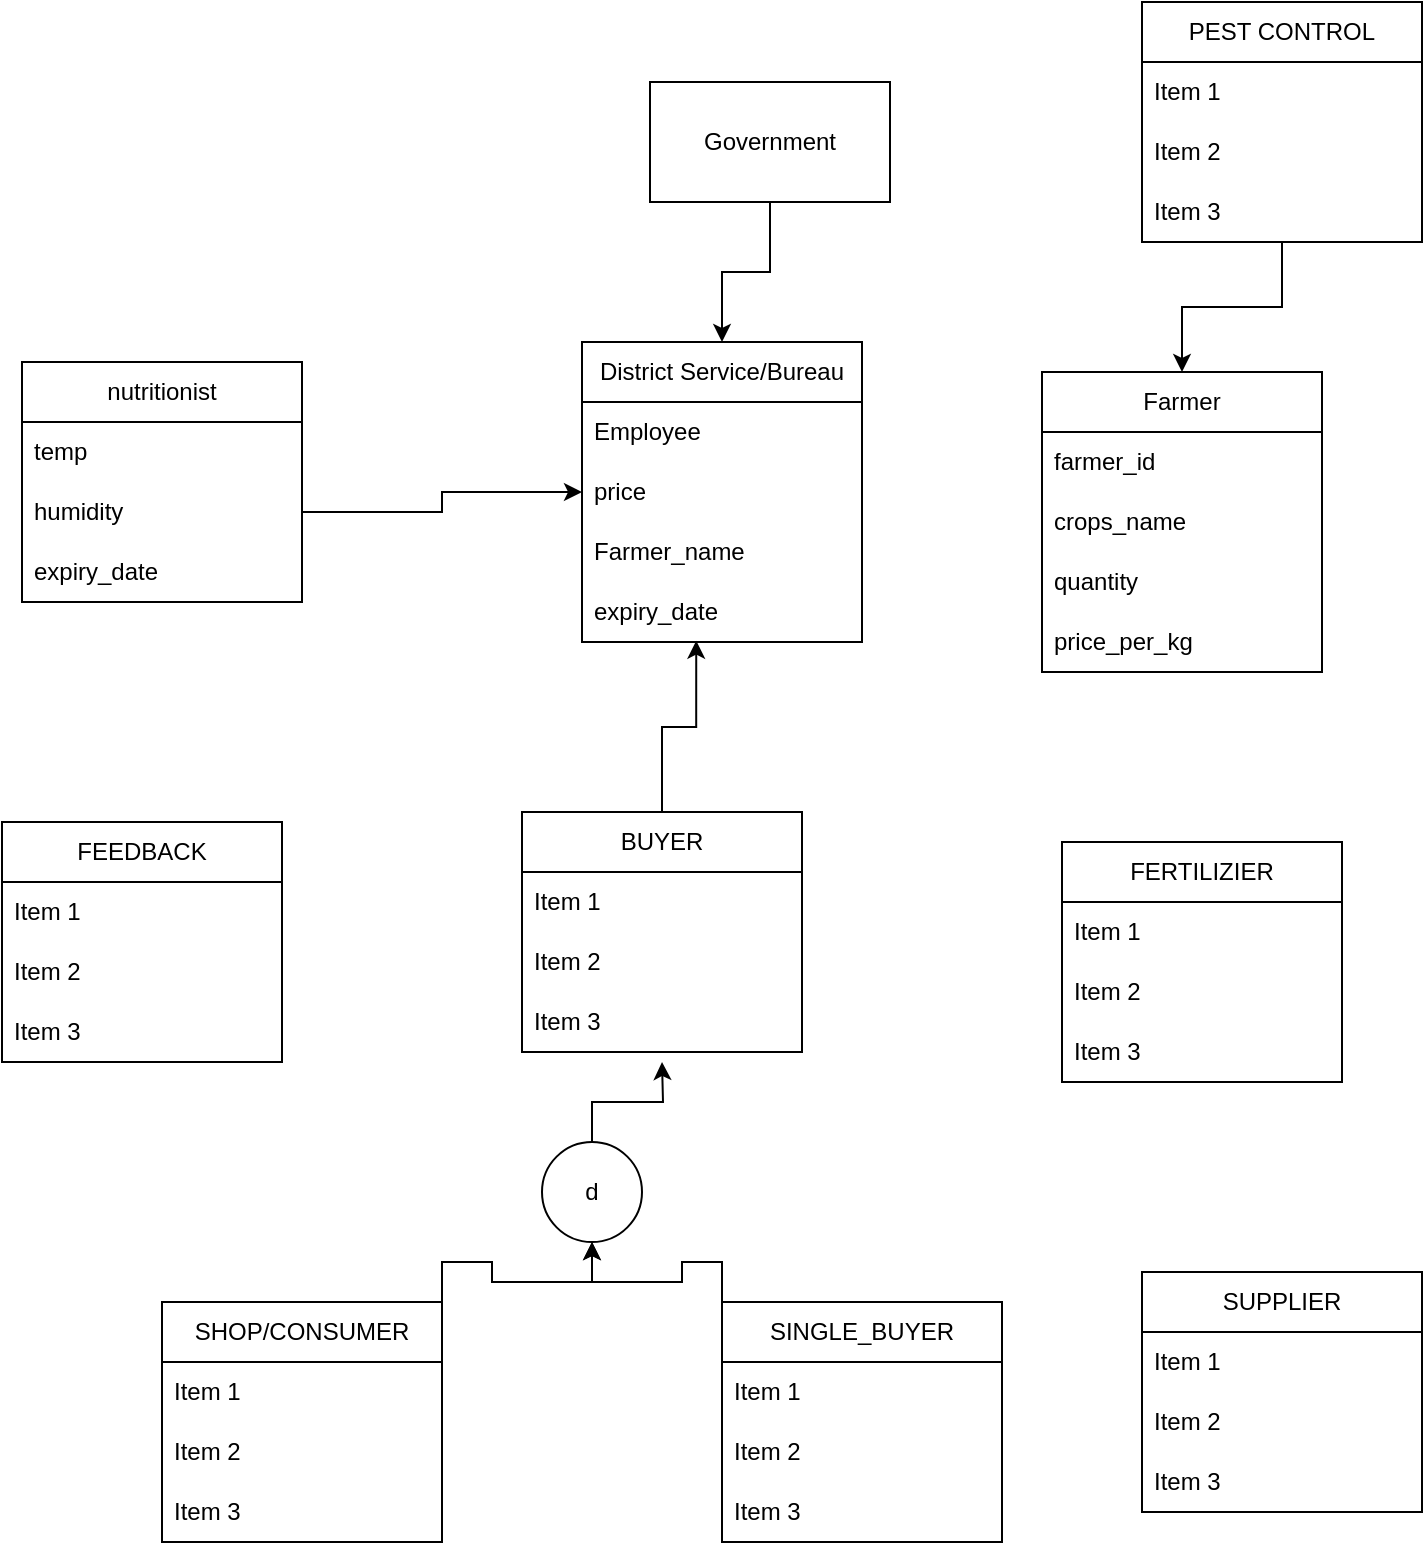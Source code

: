 <mxfile version="24.8.3">
  <diagram name="Page-1" id="OANCLvEyCw6ZL4S_Ftiq">
    <mxGraphModel dx="1272" dy="501" grid="1" gridSize="10" guides="1" tooltips="1" connect="1" arrows="1" fold="1" page="1" pageScale="1" pageWidth="827" pageHeight="1169" math="0" shadow="0">
      <root>
        <mxCell id="0" />
        <mxCell id="1" parent="0" />
        <mxCell id="L-UBEhOnbGYaiHESsgyt-7" style="edgeStyle=orthogonalEdgeStyle;rounded=0;orthogonalLoop=1;jettySize=auto;html=1;exitX=0.5;exitY=1;exitDx=0;exitDy=0;entryX=0.5;entryY=0;entryDx=0;entryDy=0;" edge="1" parent="1" source="L-UBEhOnbGYaiHESsgyt-1" target="L-UBEhOnbGYaiHESsgyt-2">
          <mxGeometry relative="1" as="geometry" />
        </mxCell>
        <mxCell id="L-UBEhOnbGYaiHESsgyt-1" value="Government" style="rounded=0;whiteSpace=wrap;html=1;" vertex="1" parent="1">
          <mxGeometry x="354" y="80" width="120" height="60" as="geometry" />
        </mxCell>
        <mxCell id="L-UBEhOnbGYaiHESsgyt-2" value="District Service/Bureau" style="swimlane;fontStyle=0;childLayout=stackLayout;horizontal=1;startSize=30;horizontalStack=0;resizeParent=1;resizeParentMax=0;resizeLast=0;collapsible=1;marginBottom=0;whiteSpace=wrap;html=1;" vertex="1" parent="1">
          <mxGeometry x="320" y="210" width="140" height="150" as="geometry" />
        </mxCell>
        <mxCell id="L-UBEhOnbGYaiHESsgyt-3" value="Employee" style="text;strokeColor=none;fillColor=none;align=left;verticalAlign=middle;spacingLeft=4;spacingRight=4;overflow=hidden;points=[[0,0.5],[1,0.5]];portConstraint=eastwest;rotatable=0;whiteSpace=wrap;html=1;" vertex="1" parent="L-UBEhOnbGYaiHESsgyt-2">
          <mxGeometry y="30" width="140" height="30" as="geometry" />
        </mxCell>
        <mxCell id="L-UBEhOnbGYaiHESsgyt-4" value="price" style="text;strokeColor=none;fillColor=none;align=left;verticalAlign=middle;spacingLeft=4;spacingRight=4;overflow=hidden;points=[[0,0.5],[1,0.5]];portConstraint=eastwest;rotatable=0;whiteSpace=wrap;html=1;" vertex="1" parent="L-UBEhOnbGYaiHESsgyt-2">
          <mxGeometry y="60" width="140" height="30" as="geometry" />
        </mxCell>
        <mxCell id="L-UBEhOnbGYaiHESsgyt-5" value="Farmer_name" style="text;strokeColor=none;fillColor=none;align=left;verticalAlign=middle;spacingLeft=4;spacingRight=4;overflow=hidden;points=[[0,0.5],[1,0.5]];portConstraint=eastwest;rotatable=0;whiteSpace=wrap;html=1;" vertex="1" parent="L-UBEhOnbGYaiHESsgyt-2">
          <mxGeometry y="90" width="140" height="30" as="geometry" />
        </mxCell>
        <mxCell id="L-UBEhOnbGYaiHESsgyt-6" value="expiry_date" style="text;strokeColor=none;fillColor=none;align=left;verticalAlign=middle;spacingLeft=4;spacingRight=4;overflow=hidden;points=[[0,0.5],[1,0.5]];portConstraint=eastwest;rotatable=0;whiteSpace=wrap;html=1;" vertex="1" parent="L-UBEhOnbGYaiHESsgyt-2">
          <mxGeometry y="120" width="140" height="30" as="geometry" />
        </mxCell>
        <mxCell id="L-UBEhOnbGYaiHESsgyt-8" value="nutritionist" style="swimlane;fontStyle=0;childLayout=stackLayout;horizontal=1;startSize=30;horizontalStack=0;resizeParent=1;resizeParentMax=0;resizeLast=0;collapsible=1;marginBottom=0;whiteSpace=wrap;html=1;" vertex="1" parent="1">
          <mxGeometry x="40" y="220" width="140" height="120" as="geometry" />
        </mxCell>
        <mxCell id="L-UBEhOnbGYaiHESsgyt-9" value="temp" style="text;strokeColor=none;fillColor=none;align=left;verticalAlign=middle;spacingLeft=4;spacingRight=4;overflow=hidden;points=[[0,0.5],[1,0.5]];portConstraint=eastwest;rotatable=0;whiteSpace=wrap;html=1;" vertex="1" parent="L-UBEhOnbGYaiHESsgyt-8">
          <mxGeometry y="30" width="140" height="30" as="geometry" />
        </mxCell>
        <mxCell id="L-UBEhOnbGYaiHESsgyt-10" value="humidity" style="text;strokeColor=none;fillColor=none;align=left;verticalAlign=middle;spacingLeft=4;spacingRight=4;overflow=hidden;points=[[0,0.5],[1,0.5]];portConstraint=eastwest;rotatable=0;whiteSpace=wrap;html=1;" vertex="1" parent="L-UBEhOnbGYaiHESsgyt-8">
          <mxGeometry y="60" width="140" height="30" as="geometry" />
        </mxCell>
        <mxCell id="L-UBEhOnbGYaiHESsgyt-11" value="expiry_date" style="text;strokeColor=none;fillColor=none;align=left;verticalAlign=middle;spacingLeft=4;spacingRight=4;overflow=hidden;points=[[0,0.5],[1,0.5]];portConstraint=eastwest;rotatable=0;whiteSpace=wrap;html=1;" vertex="1" parent="L-UBEhOnbGYaiHESsgyt-8">
          <mxGeometry y="90" width="140" height="30" as="geometry" />
        </mxCell>
        <mxCell id="L-UBEhOnbGYaiHESsgyt-12" style="edgeStyle=orthogonalEdgeStyle;rounded=0;orthogonalLoop=1;jettySize=auto;html=1;exitX=1;exitY=0.5;exitDx=0;exitDy=0;entryX=0;entryY=0.5;entryDx=0;entryDy=0;" edge="1" parent="1" source="L-UBEhOnbGYaiHESsgyt-10" target="L-UBEhOnbGYaiHESsgyt-4">
          <mxGeometry relative="1" as="geometry" />
        </mxCell>
        <mxCell id="L-UBEhOnbGYaiHESsgyt-13" value="Farmer" style="swimlane;fontStyle=0;childLayout=stackLayout;horizontal=1;startSize=30;horizontalStack=0;resizeParent=1;resizeParentMax=0;resizeLast=0;collapsible=1;marginBottom=0;whiteSpace=wrap;html=1;" vertex="1" parent="1">
          <mxGeometry x="550" y="225" width="140" height="150" as="geometry" />
        </mxCell>
        <mxCell id="L-UBEhOnbGYaiHESsgyt-14" value="farmer_id" style="text;strokeColor=none;fillColor=none;align=left;verticalAlign=middle;spacingLeft=4;spacingRight=4;overflow=hidden;points=[[0,0.5],[1,0.5]];portConstraint=eastwest;rotatable=0;whiteSpace=wrap;html=1;" vertex="1" parent="L-UBEhOnbGYaiHESsgyt-13">
          <mxGeometry y="30" width="140" height="30" as="geometry" />
        </mxCell>
        <mxCell id="L-UBEhOnbGYaiHESsgyt-15" value="crops_name" style="text;strokeColor=none;fillColor=none;align=left;verticalAlign=middle;spacingLeft=4;spacingRight=4;overflow=hidden;points=[[0,0.5],[1,0.5]];portConstraint=eastwest;rotatable=0;whiteSpace=wrap;html=1;" vertex="1" parent="L-UBEhOnbGYaiHESsgyt-13">
          <mxGeometry y="60" width="140" height="30" as="geometry" />
        </mxCell>
        <mxCell id="L-UBEhOnbGYaiHESsgyt-16" value="quantity" style="text;strokeColor=none;fillColor=none;align=left;verticalAlign=middle;spacingLeft=4;spacingRight=4;overflow=hidden;points=[[0,0.5],[1,0.5]];portConstraint=eastwest;rotatable=0;whiteSpace=wrap;html=1;" vertex="1" parent="L-UBEhOnbGYaiHESsgyt-13">
          <mxGeometry y="90" width="140" height="30" as="geometry" />
        </mxCell>
        <mxCell id="L-UBEhOnbGYaiHESsgyt-17" value="price_per_kg" style="text;strokeColor=none;fillColor=none;align=left;verticalAlign=middle;spacingLeft=4;spacingRight=4;overflow=hidden;points=[[0,0.5],[1,0.5]];portConstraint=eastwest;rotatable=0;whiteSpace=wrap;html=1;" vertex="1" parent="L-UBEhOnbGYaiHESsgyt-13">
          <mxGeometry y="120" width="140" height="30" as="geometry" />
        </mxCell>
        <mxCell id="L-UBEhOnbGYaiHESsgyt-22" style="edgeStyle=orthogonalEdgeStyle;rounded=0;orthogonalLoop=1;jettySize=auto;html=1;entryX=0.5;entryY=0;entryDx=0;entryDy=0;" edge="1" parent="1" source="L-UBEhOnbGYaiHESsgyt-18" target="L-UBEhOnbGYaiHESsgyt-13">
          <mxGeometry relative="1" as="geometry" />
        </mxCell>
        <mxCell id="L-UBEhOnbGYaiHESsgyt-18" value="PEST CONTROL" style="swimlane;fontStyle=0;childLayout=stackLayout;horizontal=1;startSize=30;horizontalStack=0;resizeParent=1;resizeParentMax=0;resizeLast=0;collapsible=1;marginBottom=0;whiteSpace=wrap;html=1;" vertex="1" parent="1">
          <mxGeometry x="600" y="40" width="140" height="120" as="geometry" />
        </mxCell>
        <mxCell id="L-UBEhOnbGYaiHESsgyt-19" value="Item 1" style="text;strokeColor=none;fillColor=none;align=left;verticalAlign=middle;spacingLeft=4;spacingRight=4;overflow=hidden;points=[[0,0.5],[1,0.5]];portConstraint=eastwest;rotatable=0;whiteSpace=wrap;html=1;" vertex="1" parent="L-UBEhOnbGYaiHESsgyt-18">
          <mxGeometry y="30" width="140" height="30" as="geometry" />
        </mxCell>
        <mxCell id="L-UBEhOnbGYaiHESsgyt-20" value="Item 2" style="text;strokeColor=none;fillColor=none;align=left;verticalAlign=middle;spacingLeft=4;spacingRight=4;overflow=hidden;points=[[0,0.5],[1,0.5]];portConstraint=eastwest;rotatable=0;whiteSpace=wrap;html=1;" vertex="1" parent="L-UBEhOnbGYaiHESsgyt-18">
          <mxGeometry y="60" width="140" height="30" as="geometry" />
        </mxCell>
        <mxCell id="L-UBEhOnbGYaiHESsgyt-21" value="Item 3" style="text;strokeColor=none;fillColor=none;align=left;verticalAlign=middle;spacingLeft=4;spacingRight=4;overflow=hidden;points=[[0,0.5],[1,0.5]];portConstraint=eastwest;rotatable=0;whiteSpace=wrap;html=1;" vertex="1" parent="L-UBEhOnbGYaiHESsgyt-18">
          <mxGeometry y="90" width="140" height="30" as="geometry" />
        </mxCell>
        <mxCell id="L-UBEhOnbGYaiHESsgyt-23" value="FERTILIZIER" style="swimlane;fontStyle=0;childLayout=stackLayout;horizontal=1;startSize=30;horizontalStack=0;resizeParent=1;resizeParentMax=0;resizeLast=0;collapsible=1;marginBottom=0;whiteSpace=wrap;html=1;" vertex="1" parent="1">
          <mxGeometry x="560" y="460" width="140" height="120" as="geometry" />
        </mxCell>
        <mxCell id="L-UBEhOnbGYaiHESsgyt-24" value="Item 1" style="text;strokeColor=none;fillColor=none;align=left;verticalAlign=middle;spacingLeft=4;spacingRight=4;overflow=hidden;points=[[0,0.5],[1,0.5]];portConstraint=eastwest;rotatable=0;whiteSpace=wrap;html=1;" vertex="1" parent="L-UBEhOnbGYaiHESsgyt-23">
          <mxGeometry y="30" width="140" height="30" as="geometry" />
        </mxCell>
        <mxCell id="L-UBEhOnbGYaiHESsgyt-25" value="Item 2" style="text;strokeColor=none;fillColor=none;align=left;verticalAlign=middle;spacingLeft=4;spacingRight=4;overflow=hidden;points=[[0,0.5],[1,0.5]];portConstraint=eastwest;rotatable=0;whiteSpace=wrap;html=1;" vertex="1" parent="L-UBEhOnbGYaiHESsgyt-23">
          <mxGeometry y="60" width="140" height="30" as="geometry" />
        </mxCell>
        <mxCell id="L-UBEhOnbGYaiHESsgyt-26" value="Item 3" style="text;strokeColor=none;fillColor=none;align=left;verticalAlign=middle;spacingLeft=4;spacingRight=4;overflow=hidden;points=[[0,0.5],[1,0.5]];portConstraint=eastwest;rotatable=0;whiteSpace=wrap;html=1;" vertex="1" parent="L-UBEhOnbGYaiHESsgyt-23">
          <mxGeometry y="90" width="140" height="30" as="geometry" />
        </mxCell>
        <mxCell id="L-UBEhOnbGYaiHESsgyt-27" value="BUYER" style="swimlane;fontStyle=0;childLayout=stackLayout;horizontal=1;startSize=30;horizontalStack=0;resizeParent=1;resizeParentMax=0;resizeLast=0;collapsible=1;marginBottom=0;whiteSpace=wrap;html=1;" vertex="1" parent="1">
          <mxGeometry x="290" y="445" width="140" height="120" as="geometry" />
        </mxCell>
        <mxCell id="L-UBEhOnbGYaiHESsgyt-28" value="Item 1" style="text;strokeColor=none;fillColor=none;align=left;verticalAlign=middle;spacingLeft=4;spacingRight=4;overflow=hidden;points=[[0,0.5],[1,0.5]];portConstraint=eastwest;rotatable=0;whiteSpace=wrap;html=1;" vertex="1" parent="L-UBEhOnbGYaiHESsgyt-27">
          <mxGeometry y="30" width="140" height="30" as="geometry" />
        </mxCell>
        <mxCell id="L-UBEhOnbGYaiHESsgyt-29" value="Item 2" style="text;strokeColor=none;fillColor=none;align=left;verticalAlign=middle;spacingLeft=4;spacingRight=4;overflow=hidden;points=[[0,0.5],[1,0.5]];portConstraint=eastwest;rotatable=0;whiteSpace=wrap;html=1;" vertex="1" parent="L-UBEhOnbGYaiHESsgyt-27">
          <mxGeometry y="60" width="140" height="30" as="geometry" />
        </mxCell>
        <mxCell id="L-UBEhOnbGYaiHESsgyt-30" value="Item 3" style="text;strokeColor=none;fillColor=none;align=left;verticalAlign=middle;spacingLeft=4;spacingRight=4;overflow=hidden;points=[[0,0.5],[1,0.5]];portConstraint=eastwest;rotatable=0;whiteSpace=wrap;html=1;" vertex="1" parent="L-UBEhOnbGYaiHESsgyt-27">
          <mxGeometry y="90" width="140" height="30" as="geometry" />
        </mxCell>
        <mxCell id="L-UBEhOnbGYaiHESsgyt-31" style="edgeStyle=orthogonalEdgeStyle;rounded=0;orthogonalLoop=1;jettySize=auto;html=1;entryX=0.408;entryY=0.978;entryDx=0;entryDy=0;entryPerimeter=0;" edge="1" parent="1" source="L-UBEhOnbGYaiHESsgyt-27" target="L-UBEhOnbGYaiHESsgyt-6">
          <mxGeometry relative="1" as="geometry" />
        </mxCell>
        <mxCell id="L-UBEhOnbGYaiHESsgyt-32" value="FEEDBACK" style="swimlane;fontStyle=0;childLayout=stackLayout;horizontal=1;startSize=30;horizontalStack=0;resizeParent=1;resizeParentMax=0;resizeLast=0;collapsible=1;marginBottom=0;whiteSpace=wrap;html=1;" vertex="1" parent="1">
          <mxGeometry x="30" y="450" width="140" height="120" as="geometry" />
        </mxCell>
        <mxCell id="L-UBEhOnbGYaiHESsgyt-33" value="Item 1" style="text;strokeColor=none;fillColor=none;align=left;verticalAlign=middle;spacingLeft=4;spacingRight=4;overflow=hidden;points=[[0,0.5],[1,0.5]];portConstraint=eastwest;rotatable=0;whiteSpace=wrap;html=1;" vertex="1" parent="L-UBEhOnbGYaiHESsgyt-32">
          <mxGeometry y="30" width="140" height="30" as="geometry" />
        </mxCell>
        <mxCell id="L-UBEhOnbGYaiHESsgyt-34" value="Item 2" style="text;strokeColor=none;fillColor=none;align=left;verticalAlign=middle;spacingLeft=4;spacingRight=4;overflow=hidden;points=[[0,0.5],[1,0.5]];portConstraint=eastwest;rotatable=0;whiteSpace=wrap;html=1;" vertex="1" parent="L-UBEhOnbGYaiHESsgyt-32">
          <mxGeometry y="60" width="140" height="30" as="geometry" />
        </mxCell>
        <mxCell id="L-UBEhOnbGYaiHESsgyt-35" value="Item 3" style="text;strokeColor=none;fillColor=none;align=left;verticalAlign=middle;spacingLeft=4;spacingRight=4;overflow=hidden;points=[[0,0.5],[1,0.5]];portConstraint=eastwest;rotatable=0;whiteSpace=wrap;html=1;" vertex="1" parent="L-UBEhOnbGYaiHESsgyt-32">
          <mxGeometry y="90" width="140" height="30" as="geometry" />
        </mxCell>
        <mxCell id="L-UBEhOnbGYaiHESsgyt-46" style="edgeStyle=orthogonalEdgeStyle;rounded=0;orthogonalLoop=1;jettySize=auto;html=1;exitX=1;exitY=0;exitDx=0;exitDy=0;entryX=0.5;entryY=1;entryDx=0;entryDy=0;" edge="1" parent="1" source="L-UBEhOnbGYaiHESsgyt-36" target="L-UBEhOnbGYaiHESsgyt-44">
          <mxGeometry relative="1" as="geometry" />
        </mxCell>
        <mxCell id="L-UBEhOnbGYaiHESsgyt-36" value="SHOP/CONSUMER" style="swimlane;fontStyle=0;childLayout=stackLayout;horizontal=1;startSize=30;horizontalStack=0;resizeParent=1;resizeParentMax=0;resizeLast=0;collapsible=1;marginBottom=0;whiteSpace=wrap;html=1;" vertex="1" parent="1">
          <mxGeometry x="110" y="690" width="140" height="120" as="geometry" />
        </mxCell>
        <mxCell id="L-UBEhOnbGYaiHESsgyt-37" value="Item 1" style="text;strokeColor=none;fillColor=none;align=left;verticalAlign=middle;spacingLeft=4;spacingRight=4;overflow=hidden;points=[[0,0.5],[1,0.5]];portConstraint=eastwest;rotatable=0;whiteSpace=wrap;html=1;" vertex="1" parent="L-UBEhOnbGYaiHESsgyt-36">
          <mxGeometry y="30" width="140" height="30" as="geometry" />
        </mxCell>
        <mxCell id="L-UBEhOnbGYaiHESsgyt-38" value="Item 2" style="text;strokeColor=none;fillColor=none;align=left;verticalAlign=middle;spacingLeft=4;spacingRight=4;overflow=hidden;points=[[0,0.5],[1,0.5]];portConstraint=eastwest;rotatable=0;whiteSpace=wrap;html=1;" vertex="1" parent="L-UBEhOnbGYaiHESsgyt-36">
          <mxGeometry y="60" width="140" height="30" as="geometry" />
        </mxCell>
        <mxCell id="L-UBEhOnbGYaiHESsgyt-39" value="Item 3" style="text;strokeColor=none;fillColor=none;align=left;verticalAlign=middle;spacingLeft=4;spacingRight=4;overflow=hidden;points=[[0,0.5],[1,0.5]];portConstraint=eastwest;rotatable=0;whiteSpace=wrap;html=1;" vertex="1" parent="L-UBEhOnbGYaiHESsgyt-36">
          <mxGeometry y="90" width="140" height="30" as="geometry" />
        </mxCell>
        <mxCell id="L-UBEhOnbGYaiHESsgyt-48" style="edgeStyle=orthogonalEdgeStyle;rounded=0;orthogonalLoop=1;jettySize=auto;html=1;exitX=0;exitY=0;exitDx=0;exitDy=0;entryX=0.5;entryY=1;entryDx=0;entryDy=0;" edge="1" parent="1" source="L-UBEhOnbGYaiHESsgyt-40" target="L-UBEhOnbGYaiHESsgyt-44">
          <mxGeometry relative="1" as="geometry" />
        </mxCell>
        <mxCell id="L-UBEhOnbGYaiHESsgyt-40" value="SINGLE_BUYER" style="swimlane;fontStyle=0;childLayout=stackLayout;horizontal=1;startSize=30;horizontalStack=0;resizeParent=1;resizeParentMax=0;resizeLast=0;collapsible=1;marginBottom=0;whiteSpace=wrap;html=1;" vertex="1" parent="1">
          <mxGeometry x="390" y="690" width="140" height="120" as="geometry" />
        </mxCell>
        <mxCell id="L-UBEhOnbGYaiHESsgyt-41" value="Item 1" style="text;strokeColor=none;fillColor=none;align=left;verticalAlign=middle;spacingLeft=4;spacingRight=4;overflow=hidden;points=[[0,0.5],[1,0.5]];portConstraint=eastwest;rotatable=0;whiteSpace=wrap;html=1;" vertex="1" parent="L-UBEhOnbGYaiHESsgyt-40">
          <mxGeometry y="30" width="140" height="30" as="geometry" />
        </mxCell>
        <mxCell id="L-UBEhOnbGYaiHESsgyt-42" value="Item 2" style="text;strokeColor=none;fillColor=none;align=left;verticalAlign=middle;spacingLeft=4;spacingRight=4;overflow=hidden;points=[[0,0.5],[1,0.5]];portConstraint=eastwest;rotatable=0;whiteSpace=wrap;html=1;" vertex="1" parent="L-UBEhOnbGYaiHESsgyt-40">
          <mxGeometry y="60" width="140" height="30" as="geometry" />
        </mxCell>
        <mxCell id="L-UBEhOnbGYaiHESsgyt-43" value="Item 3" style="text;strokeColor=none;fillColor=none;align=left;verticalAlign=middle;spacingLeft=4;spacingRight=4;overflow=hidden;points=[[0,0.5],[1,0.5]];portConstraint=eastwest;rotatable=0;whiteSpace=wrap;html=1;" vertex="1" parent="L-UBEhOnbGYaiHESsgyt-40">
          <mxGeometry y="90" width="140" height="30" as="geometry" />
        </mxCell>
        <mxCell id="L-UBEhOnbGYaiHESsgyt-45" style="edgeStyle=orthogonalEdgeStyle;rounded=0;orthogonalLoop=1;jettySize=auto;html=1;exitX=0.5;exitY=0;exitDx=0;exitDy=0;" edge="1" parent="1" source="L-UBEhOnbGYaiHESsgyt-44">
          <mxGeometry relative="1" as="geometry">
            <mxPoint x="360" y="570" as="targetPoint" />
          </mxGeometry>
        </mxCell>
        <mxCell id="L-UBEhOnbGYaiHESsgyt-44" value="d" style="ellipse;whiteSpace=wrap;html=1;aspect=fixed;" vertex="1" parent="1">
          <mxGeometry x="300" y="610" width="50" height="50" as="geometry" />
        </mxCell>
        <mxCell id="L-UBEhOnbGYaiHESsgyt-49" value="SUPPLIER" style="swimlane;fontStyle=0;childLayout=stackLayout;horizontal=1;startSize=30;horizontalStack=0;resizeParent=1;resizeParentMax=0;resizeLast=0;collapsible=1;marginBottom=0;whiteSpace=wrap;html=1;" vertex="1" parent="1">
          <mxGeometry x="600" y="675" width="140" height="120" as="geometry" />
        </mxCell>
        <mxCell id="L-UBEhOnbGYaiHESsgyt-50" value="Item 1" style="text;strokeColor=none;fillColor=none;align=left;verticalAlign=middle;spacingLeft=4;spacingRight=4;overflow=hidden;points=[[0,0.5],[1,0.5]];portConstraint=eastwest;rotatable=0;whiteSpace=wrap;html=1;" vertex="1" parent="L-UBEhOnbGYaiHESsgyt-49">
          <mxGeometry y="30" width="140" height="30" as="geometry" />
        </mxCell>
        <mxCell id="L-UBEhOnbGYaiHESsgyt-51" value="Item 2" style="text;strokeColor=none;fillColor=none;align=left;verticalAlign=middle;spacingLeft=4;spacingRight=4;overflow=hidden;points=[[0,0.5],[1,0.5]];portConstraint=eastwest;rotatable=0;whiteSpace=wrap;html=1;" vertex="1" parent="L-UBEhOnbGYaiHESsgyt-49">
          <mxGeometry y="60" width="140" height="30" as="geometry" />
        </mxCell>
        <mxCell id="L-UBEhOnbGYaiHESsgyt-52" value="Item 3" style="text;strokeColor=none;fillColor=none;align=left;verticalAlign=middle;spacingLeft=4;spacingRight=4;overflow=hidden;points=[[0,0.5],[1,0.5]];portConstraint=eastwest;rotatable=0;whiteSpace=wrap;html=1;" vertex="1" parent="L-UBEhOnbGYaiHESsgyt-49">
          <mxGeometry y="90" width="140" height="30" as="geometry" />
        </mxCell>
      </root>
    </mxGraphModel>
  </diagram>
</mxfile>
